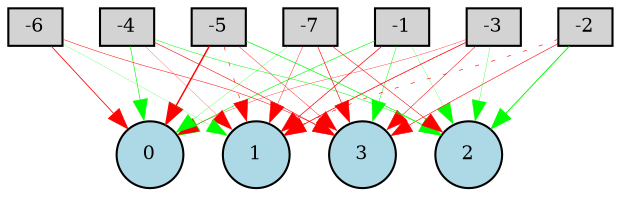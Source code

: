 digraph {
	node [fontsize=9 height=0.2 shape=circle width=0.2]
	-1 [fillcolor=lightgray shape=box style=filled]
	-2 [fillcolor=lightgray shape=box style=filled]
	-3 [fillcolor=lightgray shape=box style=filled]
	-4 [fillcolor=lightgray shape=box style=filled]
	-5 [fillcolor=lightgray shape=box style=filled]
	-6 [fillcolor=lightgray shape=box style=filled]
	-7 [fillcolor=lightgray shape=box style=filled]
	0 [fillcolor=lightblue style=filled]
	1 [fillcolor=lightblue style=filled]
	2 [fillcolor=lightblue style=filled]
	3 [fillcolor=lightblue style=filled]
	-1 -> 0 [color=green penwidth=0.2963863584310907 style=solid]
	-1 -> 1 [color=red penwidth=0.33955485182249223 style=solid]
	-1 -> 2 [color=green penwidth=0.12039792584210691 style=solid]
	-1 -> 3 [color=green penwidth=0.22525006371843392 style=solid]
	-2 -> 1 [color=red penwidth=0.2830333599731606 style=dotted]
	-2 -> 2 [color=green penwidth=0.47284976162964676 style=solid]
	-2 -> 3 [color=red penwidth=0.2750945879542293 style=solid]
	-3 -> 0 [color=red penwidth=0.16000787699348867 style=solid]
	-3 -> 1 [color=red penwidth=0.36485244854569954 style=solid]
	-3 -> 2 [color=green penwidth=0.15416257304323927 style=solid]
	-3 -> 3 [color=red penwidth=0.24657788617406856 style=solid]
	-4 -> 0 [color=green penwidth=0.3094519132263348 style=solid]
	-4 -> 1 [color=red penwidth=0.11299622953011008 style=solid]
	-4 -> 2 [color=green penwidth=0.2354989997027702 style=solid]
	-4 -> 3 [color=red penwidth=0.26784293746162474 style=solid]
	-5 -> 0 [color=red penwidth=0.6910036196935119 style=solid]
	-5 -> 1 [color=red penwidth=0.2673624979297369 style=dotted]
	-5 -> 2 [color=green penwidth=0.3384427043956928 style=solid]
	-5 -> 3 [color=red penwidth=0.19483478821259698 style=solid]
	-6 -> 0 [color=red penwidth=0.38987944422123255 style=solid]
	-6 -> 1 [color=green penwidth=0.10729200573434157 style=solid]
	-6 -> 3 [color=red penwidth=0.23559195383467335 style=solid]
	-7 -> 0 [color=green penwidth=0.12994587930770934 style=solid]
	-7 -> 1 [color=red penwidth=0.18937940951659887 style=solid]
	-7 -> 2 [color=red penwidth=0.2597002461775008 style=solid]
	-7 -> 3 [color=red penwidth=0.2969212675389895 style=solid]
}
